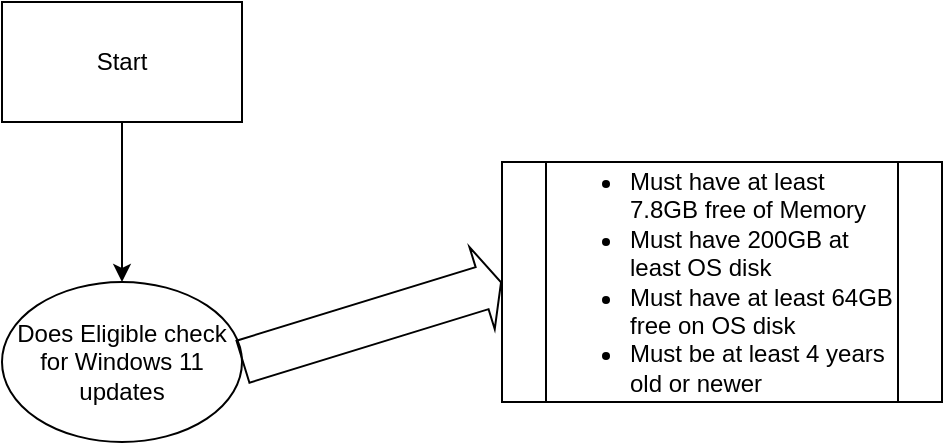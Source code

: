 <mxfile version="26.0.16">
  <diagram name="Page-1" id="Zj8bzgwwG2mClV4CN3vp">
    <mxGraphModel dx="1239" dy="686" grid="1" gridSize="10" guides="1" tooltips="1" connect="1" arrows="1" fold="1" page="1" pageScale="1" pageWidth="850" pageHeight="1100" math="0" shadow="0">
      <root>
        <mxCell id="0" />
        <mxCell id="1" parent="0" />
        <mxCell id="RM_DG2_5r83rVcYBaJv3-5" style="edgeStyle=orthogonalEdgeStyle;rounded=0;orthogonalLoop=1;jettySize=auto;html=1;exitX=0.5;exitY=1;exitDx=0;exitDy=0;entryX=0.5;entryY=0;entryDx=0;entryDy=0;" edge="1" parent="1" source="RM_DG2_5r83rVcYBaJv3-1" target="RM_DG2_5r83rVcYBaJv3-3">
          <mxGeometry relative="1" as="geometry" />
        </mxCell>
        <mxCell id="RM_DG2_5r83rVcYBaJv3-1" value="Start" style="rounded=0;whiteSpace=wrap;html=1;" vertex="1" parent="1">
          <mxGeometry x="330" y="60" width="120" height="60" as="geometry" />
        </mxCell>
        <mxCell id="RM_DG2_5r83rVcYBaJv3-3" value="Does Eligible check for Windows 11 updates" style="ellipse;whiteSpace=wrap;html=1;" vertex="1" parent="1">
          <mxGeometry x="330" y="200" width="120" height="80" as="geometry" />
        </mxCell>
        <mxCell id="RM_DG2_5r83rVcYBaJv3-6" value="" style="shape=flexArrow;endArrow=classic;html=1;rounded=0;width=22;endSize=2.97;exitX=1;exitY=0.5;exitDx=0;exitDy=0;entryX=0;entryY=0.5;entryDx=0;entryDy=0;" edge="1" parent="1" source="RM_DG2_5r83rVcYBaJv3-3" target="RM_DG2_5r83rVcYBaJv3-7">
          <mxGeometry width="50" height="50" relative="1" as="geometry">
            <mxPoint x="520" y="210" as="sourcePoint" />
            <mxPoint x="530" y="230" as="targetPoint" />
          </mxGeometry>
        </mxCell>
        <mxCell id="RM_DG2_5r83rVcYBaJv3-7" value="&lt;ul&gt;&lt;li&gt;Must have at least 7.8GB free of Memory&lt;/li&gt;&lt;li&gt;Must have 200GB at least OS disk&lt;/li&gt;&lt;li&gt;Must have at least 64GB free on OS disk&lt;/li&gt;&lt;li&gt;Must be at least 4 years old or newer&lt;/li&gt;&lt;/ul&gt;" style="shape=process;whiteSpace=wrap;html=1;backgroundOutline=1;align=left;" vertex="1" parent="1">
          <mxGeometry x="580" y="140" width="220" height="120" as="geometry" />
        </mxCell>
      </root>
    </mxGraphModel>
  </diagram>
</mxfile>
